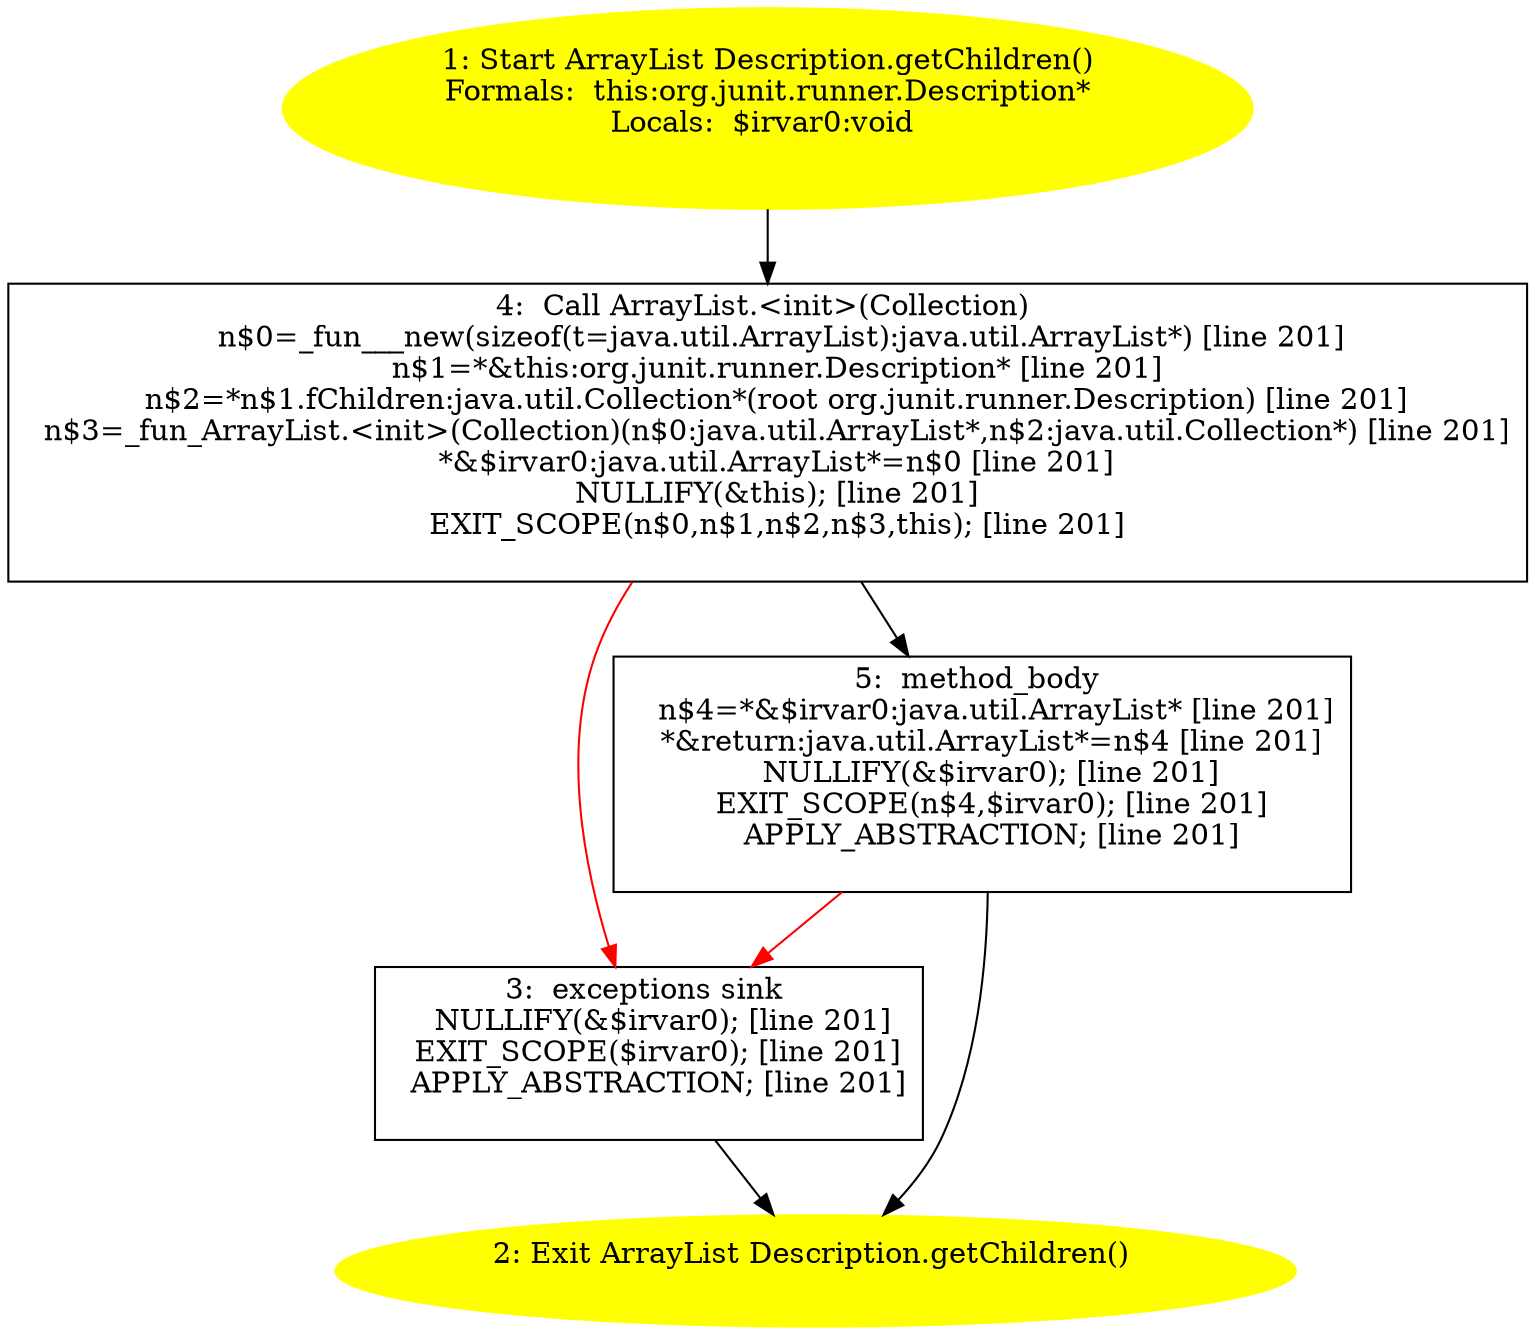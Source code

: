 /* @generated */
digraph cfg {
"org.junit.runner.Description.getChildren():java.util.ArrayList.52c11474196ab5deee53a316984c1943_1" [label="1: Start ArrayList Description.getChildren()\nFormals:  this:org.junit.runner.Description*\nLocals:  $irvar0:void \n  " color=yellow style=filled]
	

	 "org.junit.runner.Description.getChildren():java.util.ArrayList.52c11474196ab5deee53a316984c1943_1" -> "org.junit.runner.Description.getChildren():java.util.ArrayList.52c11474196ab5deee53a316984c1943_4" ;
"org.junit.runner.Description.getChildren():java.util.ArrayList.52c11474196ab5deee53a316984c1943_2" [label="2: Exit ArrayList Description.getChildren() \n  " color=yellow style=filled]
	

"org.junit.runner.Description.getChildren():java.util.ArrayList.52c11474196ab5deee53a316984c1943_3" [label="3:  exceptions sink \n   NULLIFY(&$irvar0); [line 201]\n  EXIT_SCOPE($irvar0); [line 201]\n  APPLY_ABSTRACTION; [line 201]\n " shape="box"]
	

	 "org.junit.runner.Description.getChildren():java.util.ArrayList.52c11474196ab5deee53a316984c1943_3" -> "org.junit.runner.Description.getChildren():java.util.ArrayList.52c11474196ab5deee53a316984c1943_2" ;
"org.junit.runner.Description.getChildren():java.util.ArrayList.52c11474196ab5deee53a316984c1943_4" [label="4:  Call ArrayList.<init>(Collection) \n   n$0=_fun___new(sizeof(t=java.util.ArrayList):java.util.ArrayList*) [line 201]\n  n$1=*&this:org.junit.runner.Description* [line 201]\n  n$2=*n$1.fChildren:java.util.Collection*(root org.junit.runner.Description) [line 201]\n  n$3=_fun_ArrayList.<init>(Collection)(n$0:java.util.ArrayList*,n$2:java.util.Collection*) [line 201]\n  *&$irvar0:java.util.ArrayList*=n$0 [line 201]\n  NULLIFY(&this); [line 201]\n  EXIT_SCOPE(n$0,n$1,n$2,n$3,this); [line 201]\n " shape="box"]
	

	 "org.junit.runner.Description.getChildren():java.util.ArrayList.52c11474196ab5deee53a316984c1943_4" -> "org.junit.runner.Description.getChildren():java.util.ArrayList.52c11474196ab5deee53a316984c1943_5" ;
	 "org.junit.runner.Description.getChildren():java.util.ArrayList.52c11474196ab5deee53a316984c1943_4" -> "org.junit.runner.Description.getChildren():java.util.ArrayList.52c11474196ab5deee53a316984c1943_3" [color="red" ];
"org.junit.runner.Description.getChildren():java.util.ArrayList.52c11474196ab5deee53a316984c1943_5" [label="5:  method_body \n   n$4=*&$irvar0:java.util.ArrayList* [line 201]\n  *&return:java.util.ArrayList*=n$4 [line 201]\n  NULLIFY(&$irvar0); [line 201]\n  EXIT_SCOPE(n$4,$irvar0); [line 201]\n  APPLY_ABSTRACTION; [line 201]\n " shape="box"]
	

	 "org.junit.runner.Description.getChildren():java.util.ArrayList.52c11474196ab5deee53a316984c1943_5" -> "org.junit.runner.Description.getChildren():java.util.ArrayList.52c11474196ab5deee53a316984c1943_2" ;
	 "org.junit.runner.Description.getChildren():java.util.ArrayList.52c11474196ab5deee53a316984c1943_5" -> "org.junit.runner.Description.getChildren():java.util.ArrayList.52c11474196ab5deee53a316984c1943_3" [color="red" ];
}
